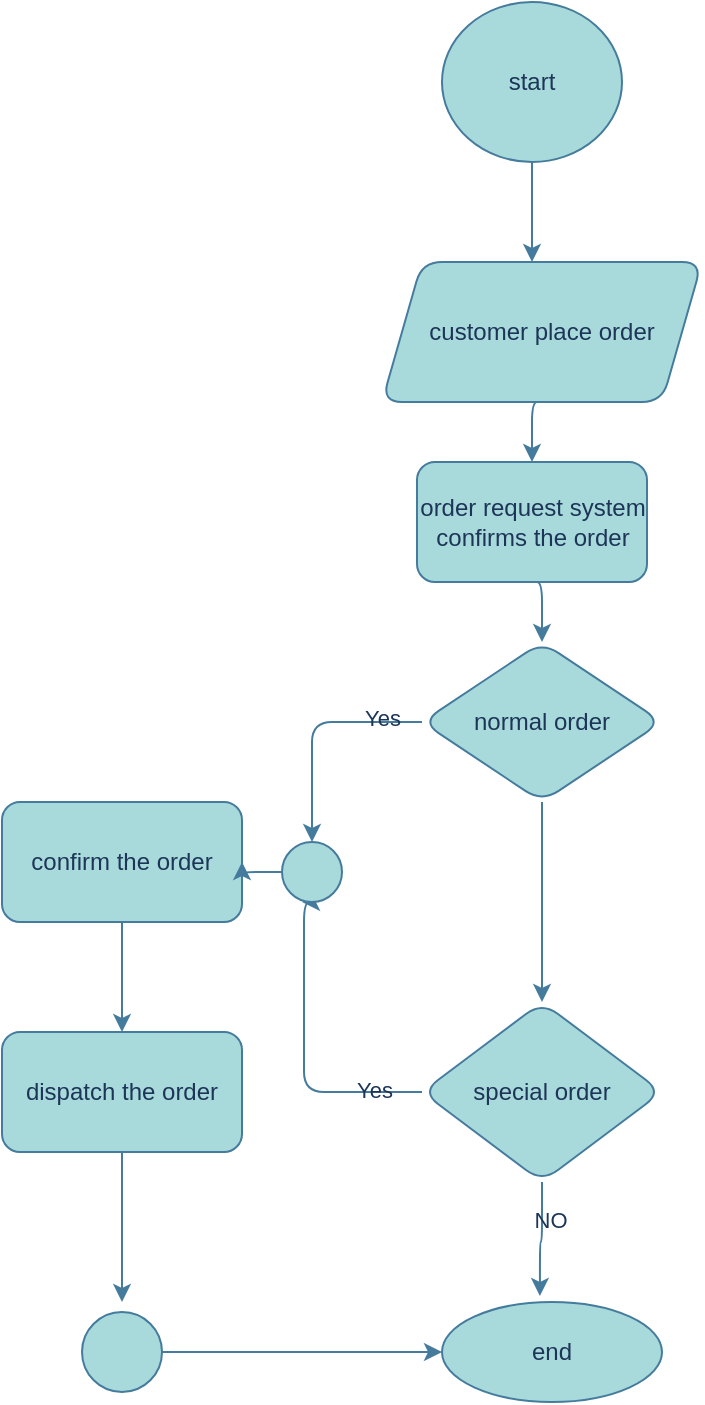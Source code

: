 <mxfile version="28.2.3">
  <diagram name="Page-1" id="7YPCfj8cVgiIxdw0NZ3B">
    <mxGraphModel dx="1036" dy="618" grid="1" gridSize="10" guides="1" tooltips="1" connect="1" arrows="1" fold="1" page="1" pageScale="1" pageWidth="827" pageHeight="1169" math="0" shadow="0">
      <root>
        <mxCell id="0" />
        <mxCell id="1" parent="0" />
        <mxCell id="efFSVCZ8uYzc7YoZeHZq-11" style="edgeStyle=orthogonalEdgeStyle;rounded=1;orthogonalLoop=1;jettySize=auto;html=1;exitX=0.5;exitY=1;exitDx=0;exitDy=0;entryX=0.5;entryY=0;entryDx=0;entryDy=0;labelBackgroundColor=none;strokeColor=#457B9D;fontColor=default;" edge="1" parent="1" source="efFSVCZ8uYzc7YoZeHZq-2">
          <mxGeometry relative="1" as="geometry">
            <mxPoint x="385" y="160" as="targetPoint" />
          </mxGeometry>
        </mxCell>
        <mxCell id="efFSVCZ8uYzc7YoZeHZq-2" value="start" style="ellipse;whiteSpace=wrap;html=1;labelBackgroundColor=none;fillColor=#A8DADC;strokeColor=#457B9D;fontColor=#1D3557;rounded=1;" vertex="1" parent="1">
          <mxGeometry x="340" y="30" width="90" height="80" as="geometry" />
        </mxCell>
        <mxCell id="efFSVCZ8uYzc7YoZeHZq-16" style="edgeStyle=orthogonalEdgeStyle;rounded=1;orthogonalLoop=1;jettySize=auto;html=1;exitX=0.5;exitY=1;exitDx=0;exitDy=0;entryX=0.5;entryY=0;entryDx=0;entryDy=0;labelBackgroundColor=none;strokeColor=#457B9D;fontColor=default;" edge="1" parent="1" source="efFSVCZ8uYzc7YoZeHZq-4" target="efFSVCZ8uYzc7YoZeHZq-5">
          <mxGeometry relative="1" as="geometry" />
        </mxCell>
        <mxCell id="efFSVCZ8uYzc7YoZeHZq-4" value="order request system confirms the order" style="rounded=1;whiteSpace=wrap;html=1;labelBackgroundColor=none;fillColor=#A8DADC;strokeColor=#457B9D;fontColor=#1D3557;" vertex="1" parent="1">
          <mxGeometry x="327.5" y="260" width="115" height="60" as="geometry" />
        </mxCell>
        <mxCell id="efFSVCZ8uYzc7YoZeHZq-17" style="edgeStyle=orthogonalEdgeStyle;rounded=1;orthogonalLoop=1;jettySize=auto;html=1;exitX=0.5;exitY=1;exitDx=0;exitDy=0;entryX=0.5;entryY=0;entryDx=0;entryDy=0;labelBackgroundColor=none;strokeColor=#457B9D;fontColor=default;" edge="1" parent="1" source="efFSVCZ8uYzc7YoZeHZq-5" target="efFSVCZ8uYzc7YoZeHZq-6">
          <mxGeometry relative="1" as="geometry" />
        </mxCell>
        <mxCell id="efFSVCZ8uYzc7YoZeHZq-53" style="edgeStyle=orthogonalEdgeStyle;rounded=1;orthogonalLoop=1;jettySize=auto;html=1;exitX=0;exitY=0.5;exitDx=0;exitDy=0;entryX=0.5;entryY=0;entryDx=0;entryDy=0;labelBackgroundColor=none;strokeColor=#457B9D;fontColor=default;" edge="1" parent="1" source="efFSVCZ8uYzc7YoZeHZq-5" target="efFSVCZ8uYzc7YoZeHZq-48">
          <mxGeometry relative="1" as="geometry">
            <mxPoint x="270" y="440" as="targetPoint" />
          </mxGeometry>
        </mxCell>
        <mxCell id="efFSVCZ8uYzc7YoZeHZq-56" value="Yes" style="edgeLabel;html=1;align=center;verticalAlign=middle;resizable=0;points=[];labelBackgroundColor=none;fontColor=#1D3557;rounded=1;" vertex="1" connectable="0" parent="efFSVCZ8uYzc7YoZeHZq-53">
          <mxGeometry x="-0.652" y="-2" relative="1" as="geometry">
            <mxPoint as="offset" />
          </mxGeometry>
        </mxCell>
        <mxCell id="efFSVCZ8uYzc7YoZeHZq-5" value="normal order" style="rhombus;whiteSpace=wrap;html=1;labelBackgroundColor=none;fillColor=#A8DADC;strokeColor=#457B9D;fontColor=#1D3557;rounded=1;" vertex="1" parent="1">
          <mxGeometry x="330" y="350" width="120" height="80" as="geometry" />
        </mxCell>
        <mxCell id="efFSVCZ8uYzc7YoZeHZq-51" style="edgeStyle=orthogonalEdgeStyle;rounded=1;orthogonalLoop=1;jettySize=auto;html=1;exitX=0;exitY=0.5;exitDx=0;exitDy=0;labelBackgroundColor=none;strokeColor=#457B9D;fontColor=default;" edge="1" parent="1" source="efFSVCZ8uYzc7YoZeHZq-6">
          <mxGeometry relative="1" as="geometry">
            <mxPoint x="270" y="480" as="targetPoint" />
            <Array as="points">
              <mxPoint x="271" y="575" />
            </Array>
          </mxGeometry>
        </mxCell>
        <mxCell id="efFSVCZ8uYzc7YoZeHZq-57" value="Yes" style="edgeLabel;html=1;align=center;verticalAlign=middle;resizable=0;points=[];labelBackgroundColor=none;fontColor=#1D3557;rounded=1;" vertex="1" connectable="0" parent="efFSVCZ8uYzc7YoZeHZq-51">
          <mxGeometry x="-0.688" y="-1" relative="1" as="geometry">
            <mxPoint as="offset" />
          </mxGeometry>
        </mxCell>
        <mxCell id="efFSVCZ8uYzc7YoZeHZq-6" value="special order" style="rhombus;whiteSpace=wrap;html=1;labelBackgroundColor=none;fillColor=#A8DADC;strokeColor=#457B9D;fontColor=#1D3557;rounded=1;" vertex="1" parent="1">
          <mxGeometry x="330" y="530" width="120" height="90" as="geometry" />
        </mxCell>
        <mxCell id="efFSVCZ8uYzc7YoZeHZq-7" value="end" style="ellipse;whiteSpace=wrap;html=1;labelBackgroundColor=none;fillColor=#A8DADC;strokeColor=#457B9D;fontColor=#1D3557;rounded=1;" vertex="1" parent="1">
          <mxGeometry x="340" y="680" width="110" height="50" as="geometry" />
        </mxCell>
        <mxCell id="efFSVCZ8uYzc7YoZeHZq-24" style="edgeStyle=orthogonalEdgeStyle;rounded=1;orthogonalLoop=1;jettySize=auto;html=1;exitX=0.5;exitY=1;exitDx=0;exitDy=0;entryX=0.5;entryY=0;entryDx=0;entryDy=0;labelBackgroundColor=none;strokeColor=#457B9D;fontColor=default;" edge="1" parent="1" source="efFSVCZ8uYzc7YoZeHZq-8" target="efFSVCZ8uYzc7YoZeHZq-9">
          <mxGeometry relative="1" as="geometry" />
        </mxCell>
        <mxCell id="efFSVCZ8uYzc7YoZeHZq-8" value="confirm the order" style="rounded=1;whiteSpace=wrap;html=1;labelBackgroundColor=none;fillColor=#A8DADC;strokeColor=#457B9D;fontColor=#1D3557;" vertex="1" parent="1">
          <mxGeometry x="120" y="430" width="120" height="60" as="geometry" />
        </mxCell>
        <mxCell id="efFSVCZ8uYzc7YoZeHZq-30" style="edgeStyle=orthogonalEdgeStyle;rounded=1;orthogonalLoop=1;jettySize=auto;html=1;exitX=0.5;exitY=1;exitDx=0;exitDy=0;labelBackgroundColor=none;strokeColor=#457B9D;fontColor=default;" edge="1" parent="1" source="efFSVCZ8uYzc7YoZeHZq-9">
          <mxGeometry relative="1" as="geometry">
            <mxPoint x="180" y="680" as="targetPoint" />
          </mxGeometry>
        </mxCell>
        <mxCell id="efFSVCZ8uYzc7YoZeHZq-9" value="dispatch the order" style="rounded=1;whiteSpace=wrap;html=1;labelBackgroundColor=none;fillColor=#A8DADC;strokeColor=#457B9D;fontColor=#1D3557;" vertex="1" parent="1">
          <mxGeometry x="120" y="545" width="120" height="60" as="geometry" />
        </mxCell>
        <mxCell id="efFSVCZ8uYzc7YoZeHZq-15" style="edgeStyle=orthogonalEdgeStyle;rounded=1;orthogonalLoop=1;jettySize=auto;html=1;exitX=0.5;exitY=1;exitDx=0;exitDy=0;entryX=0.5;entryY=0;entryDx=0;entryDy=0;labelBackgroundColor=none;strokeColor=#457B9D;fontColor=default;" edge="1" parent="1" source="efFSVCZ8uYzc7YoZeHZq-12" target="efFSVCZ8uYzc7YoZeHZq-4">
          <mxGeometry relative="1" as="geometry" />
        </mxCell>
        <mxCell id="efFSVCZ8uYzc7YoZeHZq-12" value="customer place order" style="shape=parallelogram;perimeter=parallelogramPerimeter;whiteSpace=wrap;html=1;fixedSize=1;labelBackgroundColor=none;fillColor=#A8DADC;strokeColor=#457B9D;fontColor=#1D3557;rounded=1;" vertex="1" parent="1">
          <mxGeometry x="310" y="160" width="160" height="70" as="geometry" />
        </mxCell>
        <mxCell id="efFSVCZ8uYzc7YoZeHZq-36" style="edgeStyle=orthogonalEdgeStyle;rounded=1;orthogonalLoop=1;jettySize=auto;html=1;exitX=1;exitY=0.5;exitDx=0;exitDy=0;entryX=0;entryY=0.5;entryDx=0;entryDy=0;labelBackgroundColor=none;strokeColor=#457B9D;fontColor=default;" edge="1" parent="1" source="efFSVCZ8uYzc7YoZeHZq-19" target="efFSVCZ8uYzc7YoZeHZq-7">
          <mxGeometry relative="1" as="geometry" />
        </mxCell>
        <mxCell id="efFSVCZ8uYzc7YoZeHZq-19" value="" style="ellipse;whiteSpace=wrap;html=1;aspect=fixed;labelBackgroundColor=none;fillColor=#A8DADC;strokeColor=#457B9D;fontColor=#1D3557;rounded=1;" vertex="1" parent="1">
          <mxGeometry x="160" y="685" width="40" height="40" as="geometry" />
        </mxCell>
        <mxCell id="efFSVCZ8uYzc7YoZeHZq-40" style="edgeStyle=orthogonalEdgeStyle;rounded=1;orthogonalLoop=1;jettySize=auto;html=1;exitX=0.5;exitY=1;exitDx=0;exitDy=0;entryX=0.445;entryY=-0.06;entryDx=0;entryDy=0;entryPerimeter=0;labelBackgroundColor=none;strokeColor=#457B9D;fontColor=default;" edge="1" parent="1" source="efFSVCZ8uYzc7YoZeHZq-6" target="efFSVCZ8uYzc7YoZeHZq-7">
          <mxGeometry relative="1" as="geometry" />
        </mxCell>
        <mxCell id="efFSVCZ8uYzc7YoZeHZq-41" value="NO" style="edgeLabel;html=1;align=center;verticalAlign=middle;resizable=0;points=[];labelBackgroundColor=none;fontColor=#1D3557;rounded=1;" vertex="1" connectable="0" parent="efFSVCZ8uYzc7YoZeHZq-40">
          <mxGeometry x="-0.345" y="4" relative="1" as="geometry">
            <mxPoint as="offset" />
          </mxGeometry>
        </mxCell>
        <mxCell id="efFSVCZ8uYzc7YoZeHZq-54" style="edgeStyle=orthogonalEdgeStyle;rounded=1;orthogonalLoop=1;jettySize=auto;html=1;exitX=0;exitY=0.5;exitDx=0;exitDy=0;entryX=1;entryY=0.5;entryDx=0;entryDy=0;labelBackgroundColor=none;strokeColor=#457B9D;fontColor=default;" edge="1" parent="1" source="efFSVCZ8uYzc7YoZeHZq-48" target="efFSVCZ8uYzc7YoZeHZq-8">
          <mxGeometry relative="1" as="geometry" />
        </mxCell>
        <mxCell id="efFSVCZ8uYzc7YoZeHZq-48" value="" style="ellipse;whiteSpace=wrap;html=1;aspect=fixed;labelBackgroundColor=none;fillColor=#A8DADC;strokeColor=#457B9D;fontColor=#1D3557;rounded=1;" vertex="1" parent="1">
          <mxGeometry x="260" y="450" width="30" height="30" as="geometry" />
        </mxCell>
      </root>
    </mxGraphModel>
  </diagram>
</mxfile>
